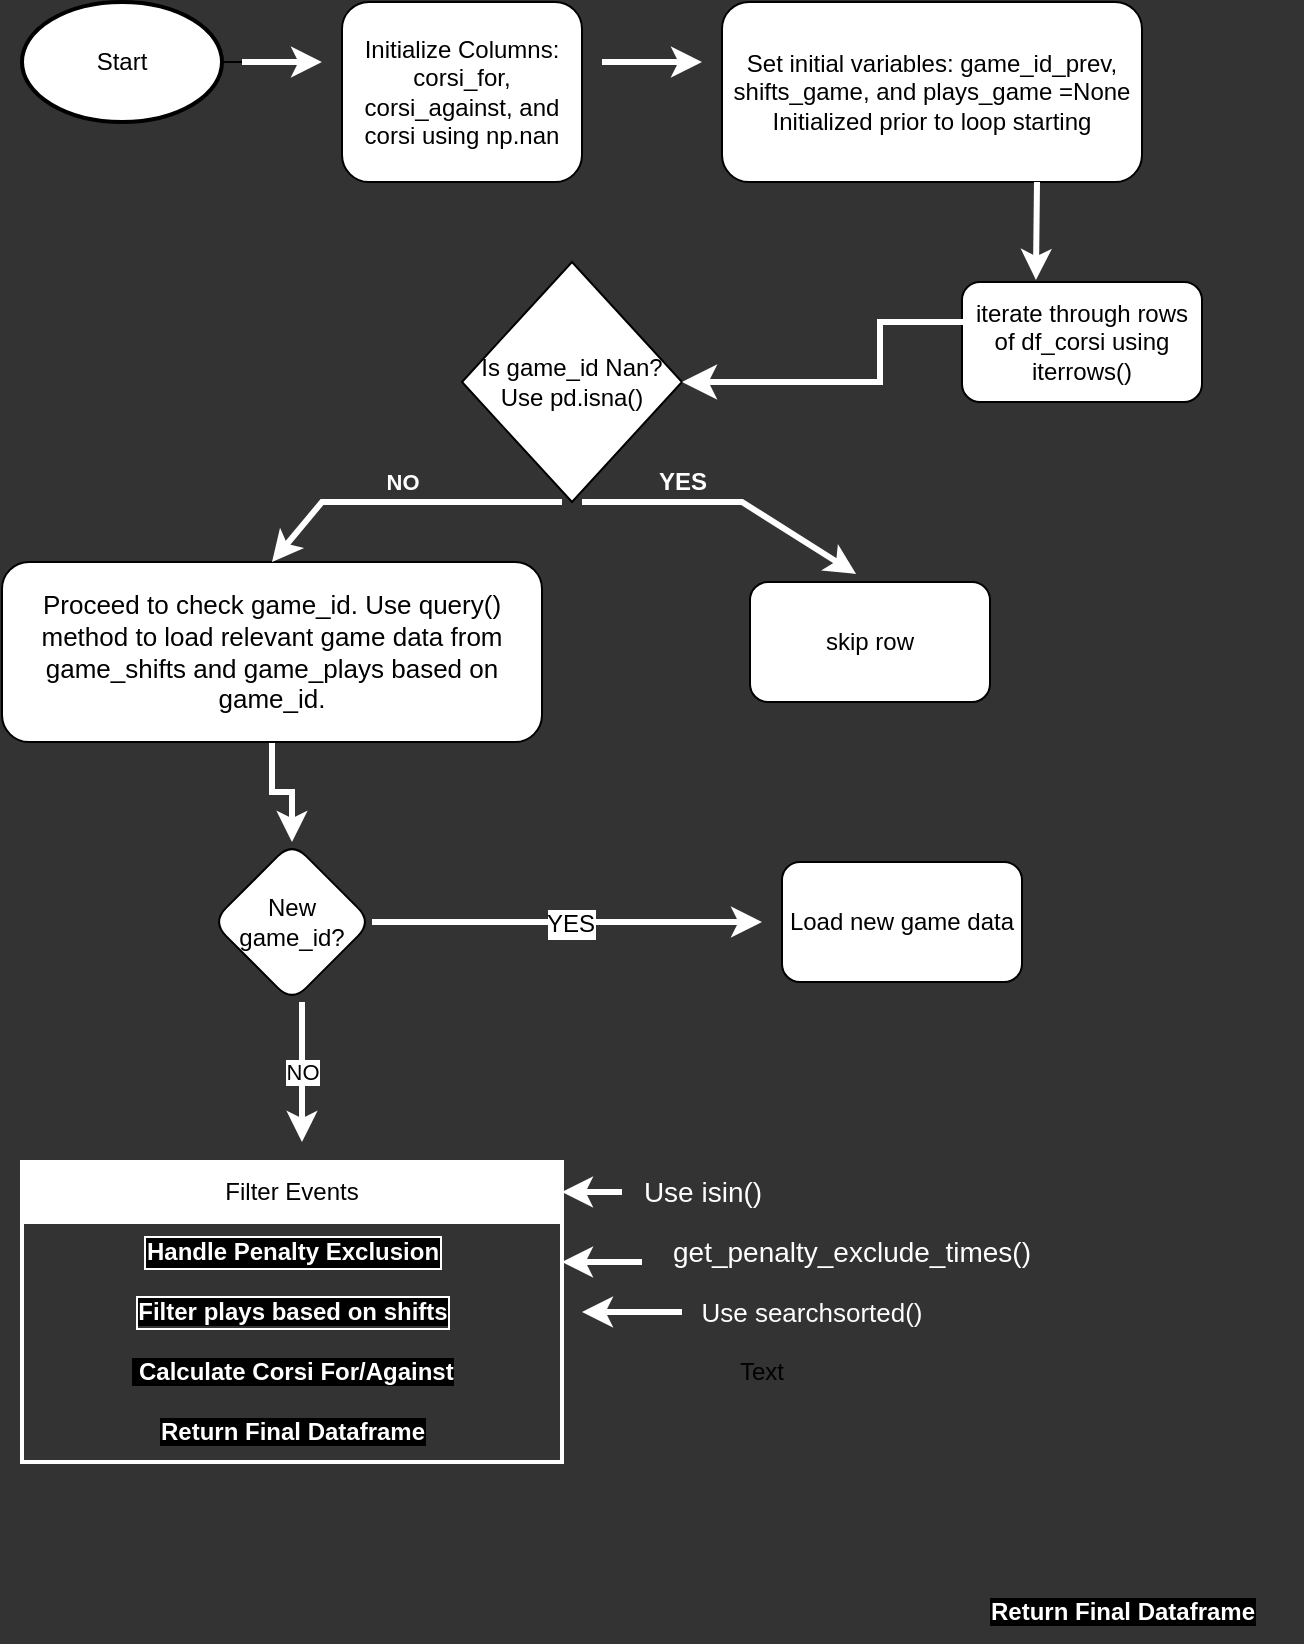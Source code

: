 <mxfile version="24.7.17">
  <diagram id="C5RBs43oDa-KdzZeNtuy" name="Page-1">
    <mxGraphModel dx="838" dy="757" grid="1" gridSize="10" guides="1" tooltips="1" connect="1" arrows="1" fold="1" page="1" pageScale="1" pageWidth="827" pageHeight="1169" background="#333333" math="0" shadow="0">
      <root>
        <mxCell id="WIyWlLk6GJQsqaUBKTNV-0" />
        <mxCell id="WIyWlLk6GJQsqaUBKTNV-1" parent="WIyWlLk6GJQsqaUBKTNV-0" />
        <mxCell id="WIyWlLk6GJQsqaUBKTNV-2" value="" style="rounded=0;html=1;jettySize=auto;orthogonalLoop=1;fontSize=11;endArrow=block;endFill=0;endSize=8;strokeWidth=1;shadow=0;labelBackgroundColor=none;edgeStyle=orthogonalEdgeStyle;fontColor=default;" parent="WIyWlLk6GJQsqaUBKTNV-1" edge="1">
          <mxGeometry relative="1" as="geometry">
            <mxPoint x="220" y="170" as="sourcePoint" />
            <mxPoint x="220" y="170" as="targetPoint" />
          </mxGeometry>
        </mxCell>
        <mxCell id="WIyWlLk6GJQsqaUBKTNV-11" value="Set initial variables: game_id_prev, shifts_game, and plays_game =None Initialized prior to loop starting" style="rounded=1;whiteSpace=wrap;html=1;fontSize=12;glass=0;strokeWidth=1;shadow=0;labelBackgroundColor=none;" parent="WIyWlLk6GJQsqaUBKTNV-1" vertex="1">
          <mxGeometry x="400" y="40" width="210" height="90" as="geometry" />
        </mxCell>
        <mxCell id="A0f_4Amc53qVXCeso7hz-67" value="" style="edgeStyle=orthogonalEdgeStyle;rounded=0;orthogonalLoop=1;jettySize=auto;html=1;labelBackgroundColor=none;fontColor=default;" parent="WIyWlLk6GJQsqaUBKTNV-1" source="A0f_4Amc53qVXCeso7hz-2" edge="1">
          <mxGeometry relative="1" as="geometry">
            <mxPoint x="200" y="70" as="targetPoint" />
          </mxGeometry>
        </mxCell>
        <mxCell id="A0f_4Amc53qVXCeso7hz-2" value="Start" style="strokeWidth=2;html=1;shape=mxgraph.flowchart.start_1;whiteSpace=wrap;labelBackgroundColor=none;" parent="WIyWlLk6GJQsqaUBKTNV-1" vertex="1">
          <mxGeometry x="50" y="40" width="100" height="60" as="geometry" />
        </mxCell>
        <mxCell id="A0f_4Amc53qVXCeso7hz-3" value="" style="endArrow=classic;html=1;rounded=0;labelBackgroundColor=none;fontColor=default;" parent="WIyWlLk6GJQsqaUBKTNV-1" source="WIyWlLk6GJQsqaUBKTNV-12" edge="1">
          <mxGeometry width="50" height="50" relative="1" as="geometry">
            <mxPoint x="160" y="60" as="sourcePoint" />
            <mxPoint x="320" y="60" as="targetPoint" />
            <Array as="points">
              <mxPoint x="210" y="60" />
              <mxPoint x="280" y="60" />
            </Array>
          </mxGeometry>
        </mxCell>
        <mxCell id="A0f_4Amc53qVXCeso7hz-4" value="" style="endArrow=classic;html=1;rounded=0;labelBackgroundColor=none;fontColor=default;strokeColor=#FFFFFF;strokeWidth=3;" parent="WIyWlLk6GJQsqaUBKTNV-1" edge="1">
          <mxGeometry width="50" height="50" relative="1" as="geometry">
            <mxPoint x="160" y="70" as="sourcePoint" />
            <mxPoint x="200" y="70" as="targetPoint" />
            <Array as="points" />
          </mxGeometry>
        </mxCell>
        <mxCell id="WIyWlLk6GJQsqaUBKTNV-12" value="Initialize Columns: corsi_for, corsi_against, and corsi using np.nan" style="rounded=1;whiteSpace=wrap;html=1;fontSize=12;glass=0;strokeWidth=1;shadow=0;labelBackgroundColor=none;" parent="WIyWlLk6GJQsqaUBKTNV-1" vertex="1">
          <mxGeometry x="210" y="40" width="120" height="90" as="geometry" />
        </mxCell>
        <mxCell id="A0f_4Amc53qVXCeso7hz-5" value="iterate through rows of df_corsi using iterrows()" style="rounded=1;whiteSpace=wrap;html=1;labelBackgroundColor=none;" parent="WIyWlLk6GJQsqaUBKTNV-1" vertex="1">
          <mxGeometry x="520" y="180" width="120" height="60" as="geometry" />
        </mxCell>
        <mxCell id="A0f_4Amc53qVXCeso7hz-6" value="Is game_id Nan? Use pd.isna()" style="rhombus;whiteSpace=wrap;html=1;labelBackgroundColor=none;" parent="WIyWlLk6GJQsqaUBKTNV-1" vertex="1">
          <mxGeometry x="270" y="170" width="110" height="120" as="geometry" />
        </mxCell>
        <mxCell id="A0f_4Amc53qVXCeso7hz-9" value="skip row" style="rounded=1;whiteSpace=wrap;html=1;labelBackgroundColor=none;" parent="WIyWlLk6GJQsqaUBKTNV-1" vertex="1">
          <mxGeometry x="414" y="330" width="120" height="60" as="geometry" />
        </mxCell>
        <mxCell id="A0f_4Amc53qVXCeso7hz-22" value="" style="edgeStyle=orthogonalEdgeStyle;rounded=0;orthogonalLoop=1;jettySize=auto;html=1;endWidth=18;labelBackgroundColor=none;fontColor=default;strokeColor=#FFFFFF;strokeWidth=3;" parent="WIyWlLk6GJQsqaUBKTNV-1" source="A0f_4Amc53qVXCeso7hz-11" target="A0f_4Amc53qVXCeso7hz-21" edge="1">
          <mxGeometry relative="1" as="geometry" />
        </mxCell>
        <mxCell id="A0f_4Amc53qVXCeso7hz-11" value="Proceed to check game_id. Use query() method to load relevant game data from game_shifts and game_plays based on game_id." style="rounded=1;whiteSpace=wrap;html=1;direction=west;labelBackgroundColor=none;fontSize=13;" parent="WIyWlLk6GJQsqaUBKTNV-1" vertex="1">
          <mxGeometry x="40" y="320" width="270" height="90" as="geometry" />
        </mxCell>
        <mxCell id="A0f_4Amc53qVXCeso7hz-21" value="New game_id?" style="rhombus;whiteSpace=wrap;html=1;rounded=1;labelBackgroundColor=none;" parent="WIyWlLk6GJQsqaUBKTNV-1" vertex="1">
          <mxGeometry x="145" y="460" width="80" height="80" as="geometry" />
        </mxCell>
        <mxCell id="A0f_4Amc53qVXCeso7hz-26" value="Load new game data" style="rounded=1;whiteSpace=wrap;html=1;labelBackgroundColor=none;" parent="WIyWlLk6GJQsqaUBKTNV-1" vertex="1">
          <mxGeometry x="430" y="470" width="120" height="60" as="geometry" />
        </mxCell>
        <mxCell id="A0f_4Amc53qVXCeso7hz-37" value="Filter Events" style="swimlane;fontStyle=0;childLayout=stackLayout;horizontal=1;startSize=30;horizontalStack=0;resizeParent=1;resizeParentMax=0;resizeLast=0;collapsible=1;marginBottom=0;whiteSpace=wrap;strokeWidth=2;perimeterSpacing=2;labelBackgroundColor=default;labelBorderColor=#FFFFFF;strokeColor=#FFFFFF;resizeHeight=0;swimlaneFillColor=none;fixDash=1;direction=east;perimeter=stepPerimeter;html=1;flipH=0;movable=1;resizable=1;rotatable=1;deletable=1;editable=1;locked=0;connectable=1;" parent="WIyWlLk6GJQsqaUBKTNV-1" vertex="1">
          <mxGeometry x="50" y="620" width="270" height="150" as="geometry">
            <mxRectangle x="50" y="620" width="110" height="30" as="alternateBounds" />
          </mxGeometry>
        </mxCell>
        <mxCell id="A0f_4Amc53qVXCeso7hz-41" value="&lt;font color=&quot;#ffffff&quot;&gt;Handle Penalty Exclusion&lt;/font&gt;" style="text;html=1;align=center;verticalAlign=middle;resizable=0;points=[];autosize=1;labelBackgroundColor=#000000;fontStyle=1;labelBorderColor=#FFFFFF;" parent="A0f_4Amc53qVXCeso7hz-37" vertex="1">
          <mxGeometry y="30" width="270" height="30" as="geometry" />
        </mxCell>
        <mxCell id="A0f_4Amc53qVXCeso7hz-48" value="&lt;font color=&quot;#ffffff&quot;&gt;&lt;span style=&quot;caret-color: rgb(255, 255, 255); background-color: rgb(0, 0, 0);&quot;&gt;&lt;b&gt;Filter plays based on shifts&lt;/b&gt;&lt;/span&gt;&lt;/font&gt;" style="text;html=1;align=center;verticalAlign=middle;resizable=0;points=[];autosize=1;labelBackgroundColor=none;labelBorderColor=#FFFFFF;perimeterSpacing=3;strokeWidth=3;" parent="A0f_4Amc53qVXCeso7hz-37" vertex="1">
          <mxGeometry y="60" width="270" height="30" as="geometry" />
        </mxCell>
        <mxCell id="A0f_4Amc53qVXCeso7hz-50" value="&lt;b style=&quot;caret-color: rgb(255, 255, 255); color: rgb(255, 255, 255); font-family: Helvetica; font-size: 12px; font-style: normal; font-variant-caps: normal; letter-spacing: normal; orphans: auto; text-align: center; text-indent: 0px; text-transform: none; white-space: nowrap; widows: auto; word-spacing: 0px; -webkit-text-stroke-width: 0px; background-color: rgb(0, 0, 0); text-decoration: none;&quot;&gt;&amp;nbsp;Calculate Corsi For/Against&lt;/b&gt;" style="text;html=1;align=center;verticalAlign=middle;resizable=1;points=[];autosize=1;fillColor=none;labelBackgroundColor=none;imageHeight=36;" parent="A0f_4Amc53qVXCeso7hz-37" vertex="1">
          <mxGeometry y="90" width="270" height="30" as="geometry" />
        </mxCell>
        <mxCell id="A0f_4Amc53qVXCeso7hz-53" value="&lt;font color=&quot;#ffffff&quot;&gt;&lt;span style=&quot;caret-color: rgb(255, 255, 255); background-color: rgb(0, 0, 0);&quot;&gt;&lt;b&gt;Return Final Dataframe&lt;/b&gt;&lt;/span&gt;&lt;/font&gt;" style="text;html=1;align=center;verticalAlign=middle;resizable=0;points=[];autosize=1;fillColor=none;labelBackgroundColor=none;backgroundOutline=0;perimeterSpacing=2;resizeHeight=1;" parent="A0f_4Amc53qVXCeso7hz-37" vertex="1">
          <mxGeometry y="120" width="270" height="30" as="geometry" />
        </mxCell>
        <mxCell id="A0f_4Amc53qVXCeso7hz-58" value="" style="endArrow=classic;html=1;rounded=0;entryX=0.5;entryY=1;entryDx=0;entryDy=0;labelBackgroundColor=none;fontColor=default;strokeColor=#FFFFFF;strokeWidth=3;" parent="WIyWlLk6GJQsqaUBKTNV-1" target="A0f_4Amc53qVXCeso7hz-11" edge="1">
          <mxGeometry relative="1" as="geometry">
            <mxPoint x="320" y="290" as="sourcePoint" />
            <mxPoint x="170" y="290" as="targetPoint" />
            <Array as="points">
              <mxPoint x="200" y="290" />
            </Array>
          </mxGeometry>
        </mxCell>
        <mxCell id="A0f_4Amc53qVXCeso7hz-60" value="" style="endArrow=classic;html=1;rounded=0;entryX=0.442;entryY=-0.067;entryDx=0;entryDy=0;entryPerimeter=0;labelBackgroundColor=none;fontColor=default;strokeColor=#FFFFFF;strokeWidth=3;" parent="WIyWlLk6GJQsqaUBKTNV-1" target="A0f_4Amc53qVXCeso7hz-9" edge="1">
          <mxGeometry relative="1" as="geometry">
            <mxPoint x="330" y="290" as="sourcePoint" />
            <mxPoint x="460" y="310" as="targetPoint" />
            <Array as="points">
              <mxPoint x="410" y="290" />
            </Array>
          </mxGeometry>
        </mxCell>
        <mxCell id="A0f_4Amc53qVXCeso7hz-61" value="&lt;b&gt;&lt;font style=&quot;font-size: 12px;&quot; color=&quot;#ffffff&quot;&gt;YES&lt;/font&gt;&lt;/b&gt;" style="edgeLabel;resizable=0;html=1;;align=center;verticalAlign=middle;labelBackgroundColor=none;" parent="A0f_4Amc53qVXCeso7hz-60" connectable="0" vertex="1">
          <mxGeometry relative="1" as="geometry">
            <mxPoint x="-24" y="-10" as="offset" />
          </mxGeometry>
        </mxCell>
        <mxCell id="A0f_4Amc53qVXCeso7hz-69" value="&lt;font color=&quot;#ffffff&quot;&gt;&lt;b&gt;NO&lt;/b&gt;&lt;/font&gt;" style="edgeLabel;html=1;align=center;verticalAlign=middle;resizable=0;points=[];labelBackgroundColor=none;" parent="A0f_4Amc53qVXCeso7hz-60" vertex="1" connectable="0">
          <mxGeometry x="-0.566" y="-3" relative="1" as="geometry">
            <mxPoint x="-122" y="-13" as="offset" />
          </mxGeometry>
        </mxCell>
        <mxCell id="A0f_4Amc53qVXCeso7hz-65" value="" style="edgeStyle=none;orthogonalLoop=1;jettySize=auto;html=1;rounded=0;labelBackgroundColor=none;fontColor=default;strokeWidth=3;strokeColor=#FFFFFF;" parent="WIyWlLk6GJQsqaUBKTNV-1" edge="1">
          <mxGeometry width="100" relative="1" as="geometry">
            <mxPoint x="340" y="70" as="sourcePoint" />
            <mxPoint x="390" y="70" as="targetPoint" />
            <Array as="points" />
          </mxGeometry>
        </mxCell>
        <mxCell id="A0f_4Amc53qVXCeso7hz-72" value="" style="edgeStyle=segmentEdgeStyle;endArrow=classic;html=1;curved=0;rounded=0;endSize=8;startSize=8;sourcePerimeterSpacing=0;targetPerimeterSpacing=0;strokeColor=#FFFFFF;strokeWidth=3;exitX=0.025;exitY=0.367;exitDx=0;exitDy=0;exitPerimeter=0;" parent="WIyWlLk6GJQsqaUBKTNV-1" source="A0f_4Amc53qVXCeso7hz-5" target="A0f_4Amc53qVXCeso7hz-6" edge="1">
          <mxGeometry width="100" relative="1" as="geometry">
            <mxPoint x="510" y="200" as="sourcePoint" />
            <mxPoint x="530" y="180" as="targetPoint" />
            <Array as="points">
              <mxPoint x="523" y="200" />
              <mxPoint x="479" y="200" />
              <mxPoint x="479" y="230" />
            </Array>
          </mxGeometry>
        </mxCell>
        <mxCell id="A0f_4Amc53qVXCeso7hz-81" value="" style="endArrow=classic;html=1;rounded=0;exitX=1;exitY=0.5;exitDx=0;exitDy=0;strokeWidth=3;strokeColor=#FFFFFF;" parent="WIyWlLk6GJQsqaUBKTNV-1" source="A0f_4Amc53qVXCeso7hz-21" edge="1">
          <mxGeometry relative="1" as="geometry">
            <mxPoint x="390" y="590" as="sourcePoint" />
            <mxPoint x="420" y="500" as="targetPoint" />
          </mxGeometry>
        </mxCell>
        <mxCell id="A0f_4Amc53qVXCeso7hz-83" value="&lt;span style=&quot;font-size: 12px;&quot;&gt;YES&lt;/span&gt;" style="edgeLabel;html=1;align=center;verticalAlign=middle;resizable=0;points=[];" parent="A0f_4Amc53qVXCeso7hz-81" vertex="1" connectable="0">
          <mxGeometry x="0.015" y="-1" relative="1" as="geometry">
            <mxPoint as="offset" />
          </mxGeometry>
        </mxCell>
        <mxCell id="A0f_4Amc53qVXCeso7hz-84" value="NO" style="endArrow=classic;html=1;rounded=0;strokeColor=#FFFFFF;strokeWidth=3;" parent="WIyWlLk6GJQsqaUBKTNV-1" edge="1">
          <mxGeometry relative="1" as="geometry">
            <mxPoint x="190" y="540" as="sourcePoint" />
            <mxPoint x="190" y="610" as="targetPoint" />
          </mxGeometry>
        </mxCell>
        <mxCell id="A0f_4Amc53qVXCeso7hz-92" value="" style="edgeStyle=none;orthogonalLoop=1;jettySize=auto;html=1;rounded=0;exitX=0.75;exitY=1;exitDx=0;exitDy=0;strokeColor=#FFFFFF;strokeWidth=3;entryX=0.308;entryY=-0.017;entryDx=0;entryDy=0;entryPerimeter=0;" parent="WIyWlLk6GJQsqaUBKTNV-1" source="WIyWlLk6GJQsqaUBKTNV-11" target="A0f_4Amc53qVXCeso7hz-5" edge="1">
          <mxGeometry width="100" relative="1" as="geometry">
            <mxPoint x="520" y="150" as="sourcePoint" />
            <mxPoint x="558" y="170" as="targetPoint" />
            <Array as="points" />
          </mxGeometry>
        </mxCell>
        <mxCell id="A0f_4Amc53qVXCeso7hz-94" value="&lt;font style=&quot;font-size: 14px;&quot; color=&quot;#ffffff&quot;&gt;Use isin()&lt;/font&gt;" style="text;html=1;align=center;verticalAlign=middle;resizable=0;points=[];autosize=1;strokeColor=none;fillColor=none;fontSize=14;" parent="WIyWlLk6GJQsqaUBKTNV-1" vertex="1">
          <mxGeometry x="350" y="620" width="80" height="30" as="geometry" />
        </mxCell>
        <mxCell id="A0f_4Amc53qVXCeso7hz-95" value="" style="endArrow=classic;html=1;rounded=0;exitX=0;exitY=0.5;exitDx=0;exitDy=0;exitPerimeter=0;strokeColor=#FFFFFF;strokeWidth=3;" parent="WIyWlLk6GJQsqaUBKTNV-1" source="A0f_4Amc53qVXCeso7hz-94" edge="1">
          <mxGeometry width="50" height="50" relative="1" as="geometry">
            <mxPoint x="320" y="630" as="sourcePoint" />
            <mxPoint x="320" y="635" as="targetPoint" />
          </mxGeometry>
        </mxCell>
        <mxCell id="A0f_4Amc53qVXCeso7hz-96" value="get_penalty_exclude_times()" style="text;html=1;align=center;verticalAlign=middle;whiteSpace=wrap;rounded=0;fontColor=#FFFFFF;fontSize=14;" parent="WIyWlLk6GJQsqaUBKTNV-1" vertex="1">
          <mxGeometry x="370" y="650" width="190" height="30" as="geometry" />
        </mxCell>
        <mxCell id="A0f_4Amc53qVXCeso7hz-99" value="" style="endArrow=classic;html=1;rounded=0;strokeColor=#FFFFFF;strokeWidth=3;" parent="WIyWlLk6GJQsqaUBKTNV-1" edge="1">
          <mxGeometry width="50" height="50" relative="1" as="geometry">
            <mxPoint x="360" y="670" as="sourcePoint" />
            <mxPoint x="320" y="670" as="targetPoint" />
          </mxGeometry>
        </mxCell>
        <mxCell id="A0f_4Amc53qVXCeso7hz-101" value="&lt;font style=&quot;font-size: 13px;&quot; color=&quot;#ffffff&quot;&gt;Use&amp;nbsp;&lt;/font&gt;&lt;font size=&quot;2&quot; color=&quot;#ffffff&quot;&gt;&lt;span style=&quot;caret-color: rgb(255, 255, 255);&quot;&gt;searchsorted()&lt;/span&gt;&lt;/font&gt;" style="text;html=1;align=center;verticalAlign=middle;whiteSpace=wrap;rounded=0;" parent="WIyWlLk6GJQsqaUBKTNV-1" vertex="1">
          <mxGeometry x="380" y="680" width="130" height="30" as="geometry" />
        </mxCell>
        <mxCell id="A0f_4Amc53qVXCeso7hz-105" value="" style="endArrow=classic;html=1;rounded=0;exitX=0;exitY=0.5;exitDx=0;exitDy=0;strokeColor=#FFFFFF;strokeWidth=3;" parent="WIyWlLk6GJQsqaUBKTNV-1" source="A0f_4Amc53qVXCeso7hz-101" edge="1">
          <mxGeometry width="50" height="50" relative="1" as="geometry">
            <mxPoint x="390" y="670" as="sourcePoint" />
            <mxPoint x="330" y="695" as="targetPoint" />
          </mxGeometry>
        </mxCell>
        <mxCell id="A0f_4Amc53qVXCeso7hz-106" value="Text" style="text;html=1;align=center;verticalAlign=middle;whiteSpace=wrap;rounded=0;" parent="WIyWlLk6GJQsqaUBKTNV-1" vertex="1">
          <mxGeometry x="390" y="710" width="60" height="30" as="geometry" />
        </mxCell>
        <mxCell id="A0f_4Amc53qVXCeso7hz-107" value="&lt;font color=&quot;#ffffff&quot;&gt;&lt;span style=&quot;caret-color: rgb(255, 255, 255); background-color: rgb(0, 0, 0);&quot;&gt;&lt;b&gt;Return Final Dataframe&lt;/b&gt;&lt;/span&gt;&lt;/font&gt;" style="text;html=1;align=center;verticalAlign=middle;resizable=0;points=[];autosize=1;fillColor=none;labelBackgroundColor=none;backgroundOutline=0;perimeterSpacing=2;" parent="WIyWlLk6GJQsqaUBKTNV-1" vertex="1">
          <mxGeometry x="510" y="830" width="180" height="30" as="geometry" />
        </mxCell>
      </root>
    </mxGraphModel>
  </diagram>
</mxfile>
